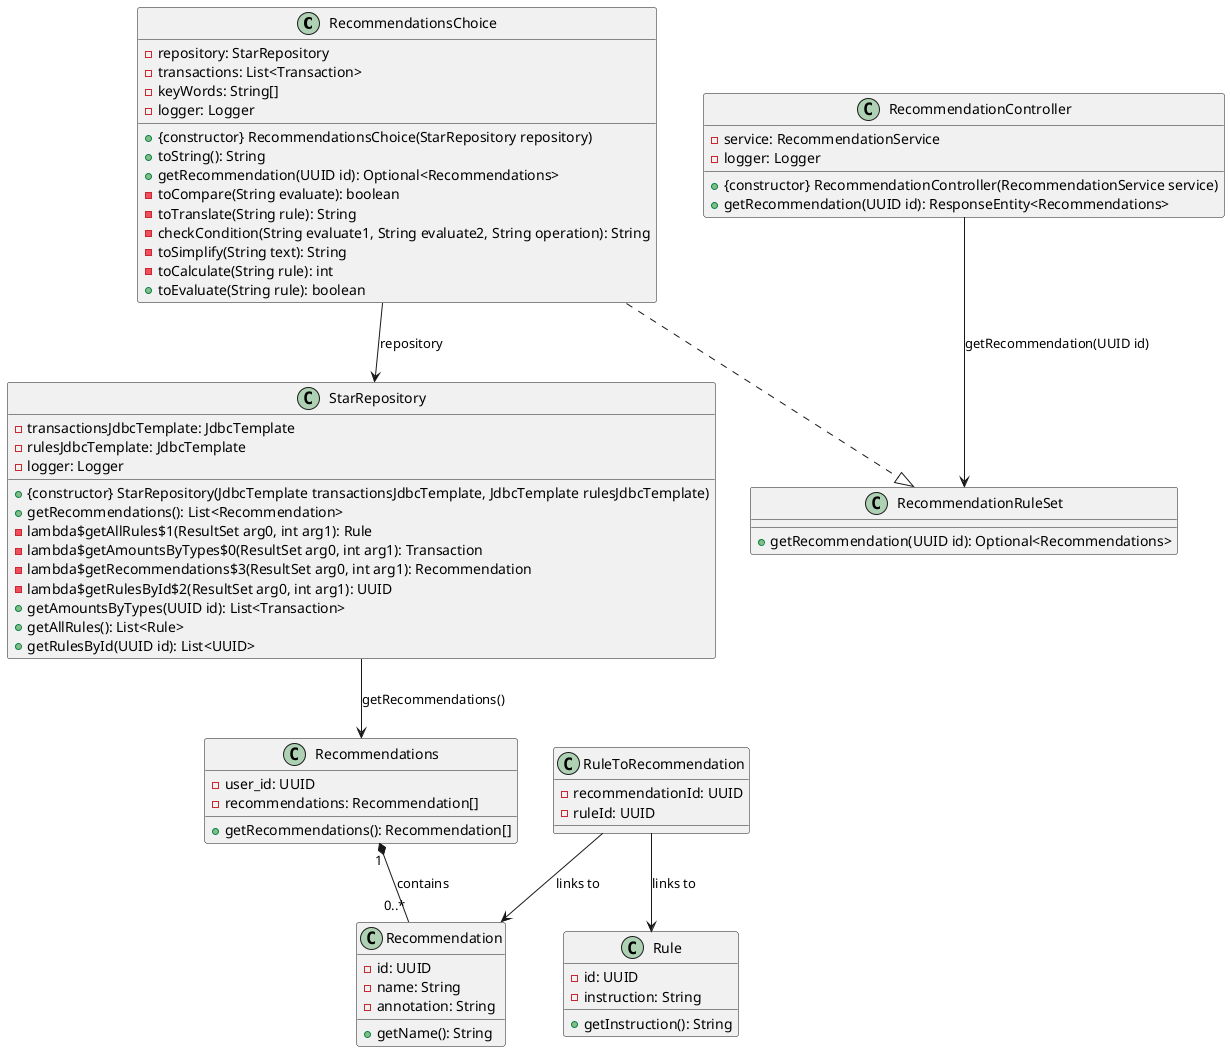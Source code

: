 @startuml
class RecommendationsChoice{
-repository: StarRepository
-transactions: List<Transaction>
-keyWords: String[]
-logger: Logger
+{constructor} RecommendationsChoice(StarRepository repository)
+toString(): String
+getRecommendation(UUID id): Optional<Recommendations>
-toCompare(String evaluate): boolean
-toTranslate(String rule): String
-checkCondition(String evaluate1, String evaluate2, String operation): String
-toSimplify(String text): String
-toCalculate(String rule): int
+toEvaluate(String rule): boolean
}

class Recommendation {
  -id: UUID
  -name: String
  -annotation: String
  +getName(): String
}

class Recommendations {
  -user_id: UUID
  -recommendations: Recommendation[]
  +getRecommendations(): Recommendation[]
}

class Rule {
  -id: UUID
  -instruction: String
  +getInstruction(): String
}

class RuleToRecommendation {
  -recommendationId: UUID
  -ruleId: UUID
}

class RecommendationController{
-service: RecommendationService
-logger: Logger
+{constructor} RecommendationController(RecommendationService service)
+getRecommendation(UUID id): ResponseEntity<Recommendations>
}

class RecommendationRuleSet{
+getRecommendation(UUID id): Optional<Recommendations>
}

class StarRepository{
-transactionsJdbcTemplate: JdbcTemplate
-rulesJdbcTemplate: JdbcTemplate
-logger: Logger
+{constructor} StarRepository(JdbcTemplate transactionsJdbcTemplate, JdbcTemplate rulesJdbcTemplate)
+getRecommendations(): List<Recommendation>
-lambda$getAllRules$1(ResultSet arg0, int arg1): Rule
-lambda$getAmountsByTypes$0(ResultSet arg0, int arg1): Transaction
-lambda$getRecommendations$3(ResultSet arg0, int arg1): Recommendation
-lambda$getRulesById$2(ResultSet arg0, int arg1): UUID
+getAmountsByTypes(UUID id): List<Transaction>
+getAllRules(): List<Rule>
+getRulesById(UUID id): List<UUID>
}

Recommendations "1" *-- "0..*" Recommendation : contains
RuleToRecommendation --> Recommendation : links to
RuleToRecommendation --> Rule : links to

RecommendationController --> RecommendationRuleSet: getRecommendation(UUID id)
RecommendationsChoice ..|> RecommendationRuleSet
RecommendationsChoice --> StarRepository : repository
StarRepository --> Recommendations: getRecommendations()

@enduml